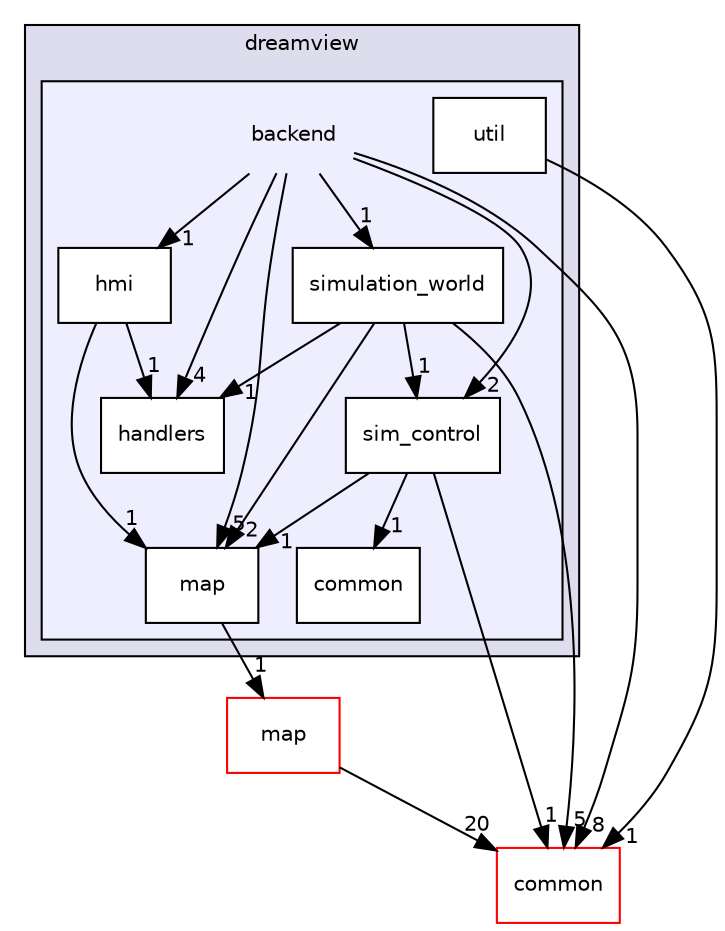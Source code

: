 digraph "modules/dreamview/backend" {
  compound=true
  node [ fontsize="10", fontname="Helvetica"];
  edge [ labelfontsize="10", labelfontname="Helvetica"];
  subgraph clusterdir_87cbd56c859a67e4e1ad9747f1f4ab8d {
    graph [ bgcolor="#ddddee", pencolor="black", label="dreamview" fontname="Helvetica", fontsize="10", URL="dir_87cbd56c859a67e4e1ad9747f1f4ab8d.html"]
  subgraph clusterdir_96faa03b0ce06f0a057f0d165ef27364 {
    graph [ bgcolor="#eeeeff", pencolor="black", label="" URL="dir_96faa03b0ce06f0a057f0d165ef27364.html"];
    dir_96faa03b0ce06f0a057f0d165ef27364 [shape=plaintext label="backend"];
    dir_c09f464ce44085524644b6bf488304ad [shape=box label="common" color="black" fillcolor="white" style="filled" URL="dir_c09f464ce44085524644b6bf488304ad.html"];
    dir_c3b51ce728d8ef1c8951c686d6b66ffd [shape=box label="handlers" color="black" fillcolor="white" style="filled" URL="dir_c3b51ce728d8ef1c8951c686d6b66ffd.html"];
    dir_e9027aa2938a61d67df32a068677d6ef [shape=box label="hmi" color="black" fillcolor="white" style="filled" URL="dir_e9027aa2938a61d67df32a068677d6ef.html"];
    dir_e04da7861bf4c0e69e8ccd2175cae821 [shape=box label="map" color="black" fillcolor="white" style="filled" URL="dir_e04da7861bf4c0e69e8ccd2175cae821.html"];
    dir_43d718285f9f3ec17e4f19fc362af95d [shape=box label="sim_control" color="black" fillcolor="white" style="filled" URL="dir_43d718285f9f3ec17e4f19fc362af95d.html"];
    dir_bb692161908d3b14af3f32262970a223 [shape=box label="simulation_world" color="black" fillcolor="white" style="filled" URL="dir_bb692161908d3b14af3f32262970a223.html"];
    dir_2f4911648de31f476373a02a9278f9d6 [shape=box label="util" color="black" fillcolor="white" style="filled" URL="dir_2f4911648de31f476373a02a9278f9d6.html"];
  }
  }
  dir_9a5e51f49964887903df6eed98080585 [shape=box label="common" fillcolor="white" style="filled" color="red" URL="dir_9a5e51f49964887903df6eed98080585.html"];
  dir_bc4fbd717b8d61d0dc75a15f0986d7f7 [shape=box label="map" fillcolor="white" style="filled" color="red" URL="dir_bc4fbd717b8d61d0dc75a15f0986d7f7.html"];
  dir_bb692161908d3b14af3f32262970a223->dir_9a5e51f49964887903df6eed98080585 [headlabel="5", labeldistance=1.5 headhref="dir_000088_000050.html"];
  dir_bb692161908d3b14af3f32262970a223->dir_e04da7861bf4c0e69e8ccd2175cae821 [headlabel="2", labeldistance=1.5 headhref="dir_000088_000092.html"];
  dir_bb692161908d3b14af3f32262970a223->dir_43d718285f9f3ec17e4f19fc362af95d [headlabel="1", labeldistance=1.5 headhref="dir_000088_000093.html"];
  dir_bb692161908d3b14af3f32262970a223->dir_c3b51ce728d8ef1c8951c686d6b66ffd [headlabel="1", labeldistance=1.5 headhref="dir_000088_000087.html"];
  dir_2f4911648de31f476373a02a9278f9d6->dir_9a5e51f49964887903df6eed98080585 [headlabel="1", labeldistance=1.5 headhref="dir_000094_000050.html"];
  dir_96faa03b0ce06f0a057f0d165ef27364->dir_bb692161908d3b14af3f32262970a223 [headlabel="1", labeldistance=1.5 headhref="dir_000085_000088.html"];
  dir_96faa03b0ce06f0a057f0d165ef27364->dir_9a5e51f49964887903df6eed98080585 [headlabel="8", labeldistance=1.5 headhref="dir_000085_000050.html"];
  dir_96faa03b0ce06f0a057f0d165ef27364->dir_e9027aa2938a61d67df32a068677d6ef [headlabel="1", labeldistance=1.5 headhref="dir_000085_000091.html"];
  dir_96faa03b0ce06f0a057f0d165ef27364->dir_e04da7861bf4c0e69e8ccd2175cae821 [headlabel="5", labeldistance=1.5 headhref="dir_000085_000092.html"];
  dir_96faa03b0ce06f0a057f0d165ef27364->dir_43d718285f9f3ec17e4f19fc362af95d [headlabel="2", labeldistance=1.5 headhref="dir_000085_000093.html"];
  dir_96faa03b0ce06f0a057f0d165ef27364->dir_c3b51ce728d8ef1c8951c686d6b66ffd [headlabel="4", labeldistance=1.5 headhref="dir_000085_000087.html"];
  dir_bc4fbd717b8d61d0dc75a15f0986d7f7->dir_9a5e51f49964887903df6eed98080585 [headlabel="20", labeldistance=1.5 headhref="dir_000061_000050.html"];
  dir_e9027aa2938a61d67df32a068677d6ef->dir_e04da7861bf4c0e69e8ccd2175cae821 [headlabel="1", labeldistance=1.5 headhref="dir_000091_000092.html"];
  dir_e9027aa2938a61d67df32a068677d6ef->dir_c3b51ce728d8ef1c8951c686d6b66ffd [headlabel="1", labeldistance=1.5 headhref="dir_000091_000087.html"];
  dir_e04da7861bf4c0e69e8ccd2175cae821->dir_bc4fbd717b8d61d0dc75a15f0986d7f7 [headlabel="1", labeldistance=1.5 headhref="dir_000092_000061.html"];
  dir_43d718285f9f3ec17e4f19fc362af95d->dir_c09f464ce44085524644b6bf488304ad [headlabel="1", labeldistance=1.5 headhref="dir_000093_000086.html"];
  dir_43d718285f9f3ec17e4f19fc362af95d->dir_9a5e51f49964887903df6eed98080585 [headlabel="1", labeldistance=1.5 headhref="dir_000093_000050.html"];
  dir_43d718285f9f3ec17e4f19fc362af95d->dir_e04da7861bf4c0e69e8ccd2175cae821 [headlabel="1", labeldistance=1.5 headhref="dir_000093_000092.html"];
}
